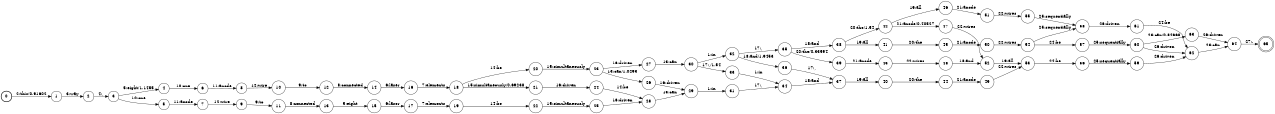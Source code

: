 digraph FST {
rankdir = LR;
size = "8.5,11";
label = "";
center = 1;
orientation = Portrait;
ranksep = "0.4";
nodesep = "0.25";
0 [label = "0", shape = circle, style = bold, fontsize = 14]
	0 -> 1 [label = "2:this/0.91602", fontsize = 14];
1 [label = "1", shape = circle, style = solid, fontsize = 14]
	1 -> 2 [label = "3:way", fontsize = 14];
2 [label = "2", shape = circle, style = solid, fontsize = 14]
	2 -> 3 [label = "4:,", fontsize = 14];
3 [label = "3", shape = circle, style = solid, fontsize = 14]
	3 -> 4 [label = "5:eight/1.1455", fontsize = 14];
	3 -> 5 [label = "10:one", fontsize = 14];
4 [label = "4", shape = circle, style = solid, fontsize = 14]
	4 -> 6 [label = "10:one", fontsize = 14];
5 [label = "5", shape = circle, style = solid, fontsize = 14]
	5 -> 7 [label = "11:anode", fontsize = 14];
6 [label = "6", shape = circle, style = solid, fontsize = 14]
	6 -> 8 [label = "11:anode", fontsize = 14];
7 [label = "7", shape = circle, style = solid, fontsize = 14]
	7 -> 9 [label = "12:wire", fontsize = 14];
8 [label = "8", shape = circle, style = solid, fontsize = 14]
	8 -> 10 [label = "12:wire", fontsize = 14];
9 [label = "9", shape = circle, style = solid, fontsize = 14]
	9 -> 11 [label = "9:to", fontsize = 14];
10 [label = "10", shape = circle, style = solid, fontsize = 14]
	10 -> 12 [label = "9:to", fontsize = 14];
11 [label = "11", shape = circle, style = solid, fontsize = 14]
	11 -> 13 [label = "8:connected", fontsize = 14];
12 [label = "12", shape = circle, style = solid, fontsize = 14]
	12 -> 14 [label = "8:connected", fontsize = 14];
13 [label = "13", shape = circle, style = solid, fontsize = 14]
	13 -> 15 [label = "5:eight", fontsize = 14];
14 [label = "14", shape = circle, style = solid, fontsize = 14]
	14 -> 16 [label = "6:laser", fontsize = 14];
15 [label = "15", shape = circle, style = solid, fontsize = 14]
	15 -> 17 [label = "6:laser", fontsize = 14];
16 [label = "16", shape = circle, style = solid, fontsize = 14]
	16 -> 18 [label = "7:elements", fontsize = 14];
17 [label = "17", shape = circle, style = solid, fontsize = 14]
	17 -> 19 [label = "7:elements", fontsize = 14];
18 [label = "18", shape = circle, style = solid, fontsize = 14]
	18 -> 20 [label = "14:be", fontsize = 14];
	18 -> 21 [label = "15:simultaneously/0.69238", fontsize = 14];
19 [label = "19", shape = circle, style = solid, fontsize = 14]
	19 -> 22 [label = "14:be", fontsize = 14];
20 [label = "20", shape = circle, style = solid, fontsize = 14]
	20 -> 23 [label = "15:simultaneously", fontsize = 14];
21 [label = "21", shape = circle, style = solid, fontsize = 14]
	21 -> 24 [label = "16:driven", fontsize = 14];
22 [label = "22", shape = circle, style = solid, fontsize = 14]
	22 -> 25 [label = "15:simultaneously", fontsize = 14];
23 [label = "23", shape = circle, style = solid, fontsize = 14]
	23 -> 26 [label = "13:can/1.0293", fontsize = 14];
	23 -> 27 [label = "16:driven", fontsize = 14];
24 [label = "24", shape = circle, style = solid, fontsize = 14]
	24 -> 28 [label = "14:be", fontsize = 14];
25 [label = "25", shape = circle, style = solid, fontsize = 14]
	25 -> 28 [label = "16:driven", fontsize = 14];
26 [label = "26", shape = circle, style = solid, fontsize = 14]
	26 -> 29 [label = "16:driven", fontsize = 14];
27 [label = "27", shape = circle, style = solid, fontsize = 14]
	27 -> 30 [label = "13:can", fontsize = 14];
28 [label = "28", shape = circle, style = solid, fontsize = 14]
	28 -> 29 [label = "13:can", fontsize = 14];
29 [label = "29", shape = circle, style = solid, fontsize = 14]
	29 -> 31 [label = "1:in", fontsize = 14];
30 [label = "30", shape = circle, style = solid, fontsize = 14]
	30 -> 32 [label = "1:in", fontsize = 14];
	30 -> 33 [label = "17:,/1.54", fontsize = 14];
31 [label = "31", shape = circle, style = solid, fontsize = 14]
	31 -> 34 [label = "17:,", fontsize = 14];
32 [label = "32", shape = circle, style = solid, fontsize = 14]
	32 -> 35 [label = "17:,", fontsize = 14];
	32 -> 36 [label = "18:and/1.9453", fontsize = 14];
33 [label = "33", shape = circle, style = solid, fontsize = 14]
	33 -> 34 [label = "1:in", fontsize = 14];
34 [label = "34", shape = circle, style = solid, fontsize = 14]
	34 -> 37 [label = "18:and", fontsize = 14];
35 [label = "35", shape = circle, style = solid, fontsize = 14]
	35 -> 38 [label = "18:and", fontsize = 14];
	35 -> 39 [label = "20:the/0.33594", fontsize = 14];
36 [label = "36", shape = circle, style = solid, fontsize = 14]
	36 -> 37 [label = "17:,", fontsize = 14];
37 [label = "37", shape = circle, style = solid, fontsize = 14]
	37 -> 40 [label = "19:all", fontsize = 14];
38 [label = "38", shape = circle, style = solid, fontsize = 14]
	38 -> 41 [label = "19:all", fontsize = 14];
	38 -> 42 [label = "20:the/1.54", fontsize = 14];
39 [label = "39", shape = circle, style = solid, fontsize = 14]
	39 -> 43 [label = "21:anode", fontsize = 14];
40 [label = "40", shape = circle, style = solid, fontsize = 14]
	40 -> 44 [label = "20:the", fontsize = 14];
41 [label = "41", shape = circle, style = solid, fontsize = 14]
	41 -> 45 [label = "20:the", fontsize = 14];
42 [label = "42", shape = circle, style = solid, fontsize = 14]
	42 -> 47 [label = "21:anode/0.40527", fontsize = 14];
	42 -> 46 [label = "19:all", fontsize = 14];
43 [label = "43", shape = circle, style = solid, fontsize = 14]
	43 -> 48 [label = "22:wires", fontsize = 14];
44 [label = "44", shape = circle, style = solid, fontsize = 14]
	44 -> 49 [label = "21:anode", fontsize = 14];
45 [label = "45", shape = circle, style = solid, fontsize = 14]
	45 -> 50 [label = "21:anode", fontsize = 14];
46 [label = "46", shape = circle, style = solid, fontsize = 14]
	46 -> 51 [label = "21:anode", fontsize = 14];
47 [label = "47", shape = circle, style = solid, fontsize = 14]
	47 -> 52 [label = "22:wires", fontsize = 14];
48 [label = "48", shape = circle, style = solid, fontsize = 14]
	48 -> 52 [label = "18:and", fontsize = 14];
49 [label = "49", shape = circle, style = solid, fontsize = 14]
	49 -> 53 [label = "22:wires", fontsize = 14];
50 [label = "50", shape = circle, style = solid, fontsize = 14]
	50 -> 54 [label = "22:wires", fontsize = 14];
51 [label = "51", shape = circle, style = solid, fontsize = 14]
	51 -> 55 [label = "22:wires", fontsize = 14];
52 [label = "52", shape = circle, style = solid, fontsize = 14]
	52 -> 53 [label = "19:all", fontsize = 14];
53 [label = "53", shape = circle, style = solid, fontsize = 14]
	53 -> 56 [label = "24:be", fontsize = 14];
54 [label = "54", shape = circle, style = solid, fontsize = 14]
	54 -> 57 [label = "24:be", fontsize = 14];
	54 -> 58 [label = "25:sequentially", fontsize = 14];
55 [label = "55", shape = circle, style = solid, fontsize = 14]
	55 -> 58 [label = "25:sequentially", fontsize = 14];
56 [label = "56", shape = circle, style = solid, fontsize = 14]
	56 -> 59 [label = "25:sequentially", fontsize = 14];
57 [label = "57", shape = circle, style = solid, fontsize = 14]
	57 -> 60 [label = "25:sequentially", fontsize = 14];
58 [label = "58", shape = circle, style = solid, fontsize = 14]
	58 -> 61 [label = "26:driven", fontsize = 14];
59 [label = "59", shape = circle, style = solid, fontsize = 14]
	59 -> 62 [label = "26:driven", fontsize = 14];
60 [label = "60", shape = circle, style = solid, fontsize = 14]
	60 -> 63 [label = "23:can/0.84668", fontsize = 14];
	60 -> 62 [label = "26:driven", fontsize = 14];
61 [label = "61", shape = circle, style = solid, fontsize = 14]
	61 -> 62 [label = "24:be", fontsize = 14];
62 [label = "62", shape = circle, style = solid, fontsize = 14]
	62 -> 64 [label = "23:can", fontsize = 14];
63 [label = "63", shape = circle, style = solid, fontsize = 14]
	63 -> 64 [label = "26:driven", fontsize = 14];
64 [label = "64", shape = circle, style = solid, fontsize = 14]
	64 -> 65 [label = "27:.", fontsize = 14];
65 [label = "65", shape = doublecircle, style = solid, fontsize = 14]
}
